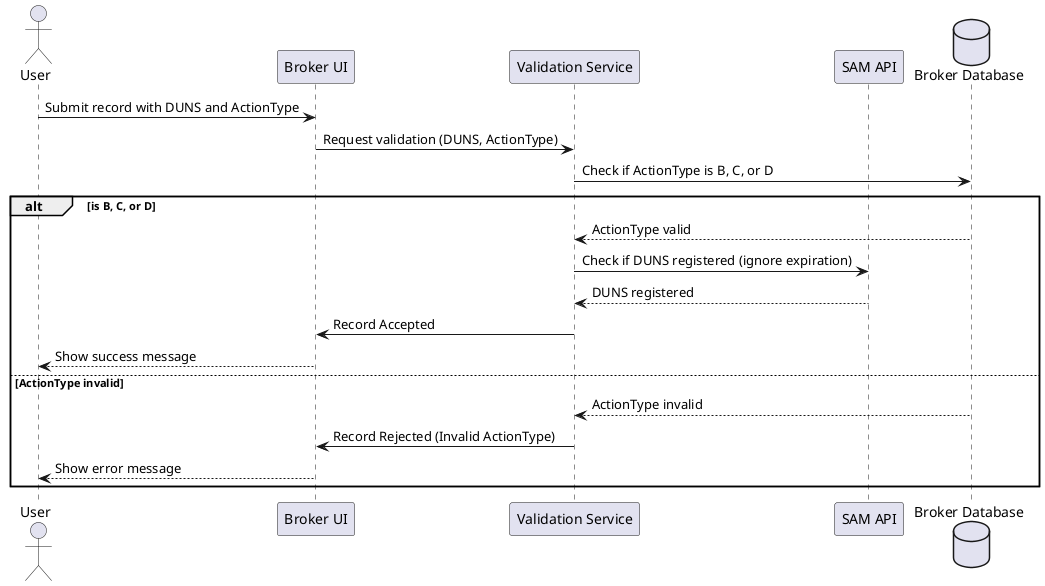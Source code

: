 @startuml
actor User as user
participant "Broker UI" as ui
participant "Validation Service" as validationService
participant "SAM API" as samApi
database "Broker Database" as db

user -> ui : Submit record with DUNS and ActionType
ui -> validationService : Request validation (DUNS, ActionType)
validationService -> db : Check if ActionType is B, C, or D
alt is B, C, or D
  db --> validationService : ActionType valid
  validationService -> samApi : Check if DUNS registered (ignore expiration)
  samApi --> validationService : DUNS registered
  validationService -> ui : Record Accepted
  ui --> user : Show success message
else ActionType invalid
  db --> validationService : ActionType invalid
  validationService -> ui : Record Rejected (Invalid ActionType)
  ui --> user : Show error message
end
@enduml